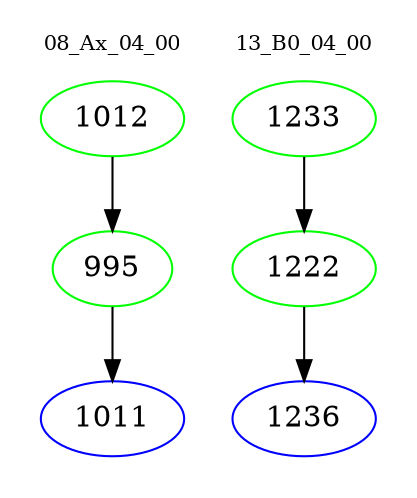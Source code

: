 digraph{
subgraph cluster_0 {
color = white
label = "08_Ax_04_00";
fontsize=10;
T0_1012 [label="1012", color="green"]
T0_1012 -> T0_995 [color="black"]
T0_995 [label="995", color="green"]
T0_995 -> T0_1011 [color="black"]
T0_1011 [label="1011", color="blue"]
}
subgraph cluster_1 {
color = white
label = "13_B0_04_00";
fontsize=10;
T1_1233 [label="1233", color="green"]
T1_1233 -> T1_1222 [color="black"]
T1_1222 [label="1222", color="green"]
T1_1222 -> T1_1236 [color="black"]
T1_1236 [label="1236", color="blue"]
}
}
